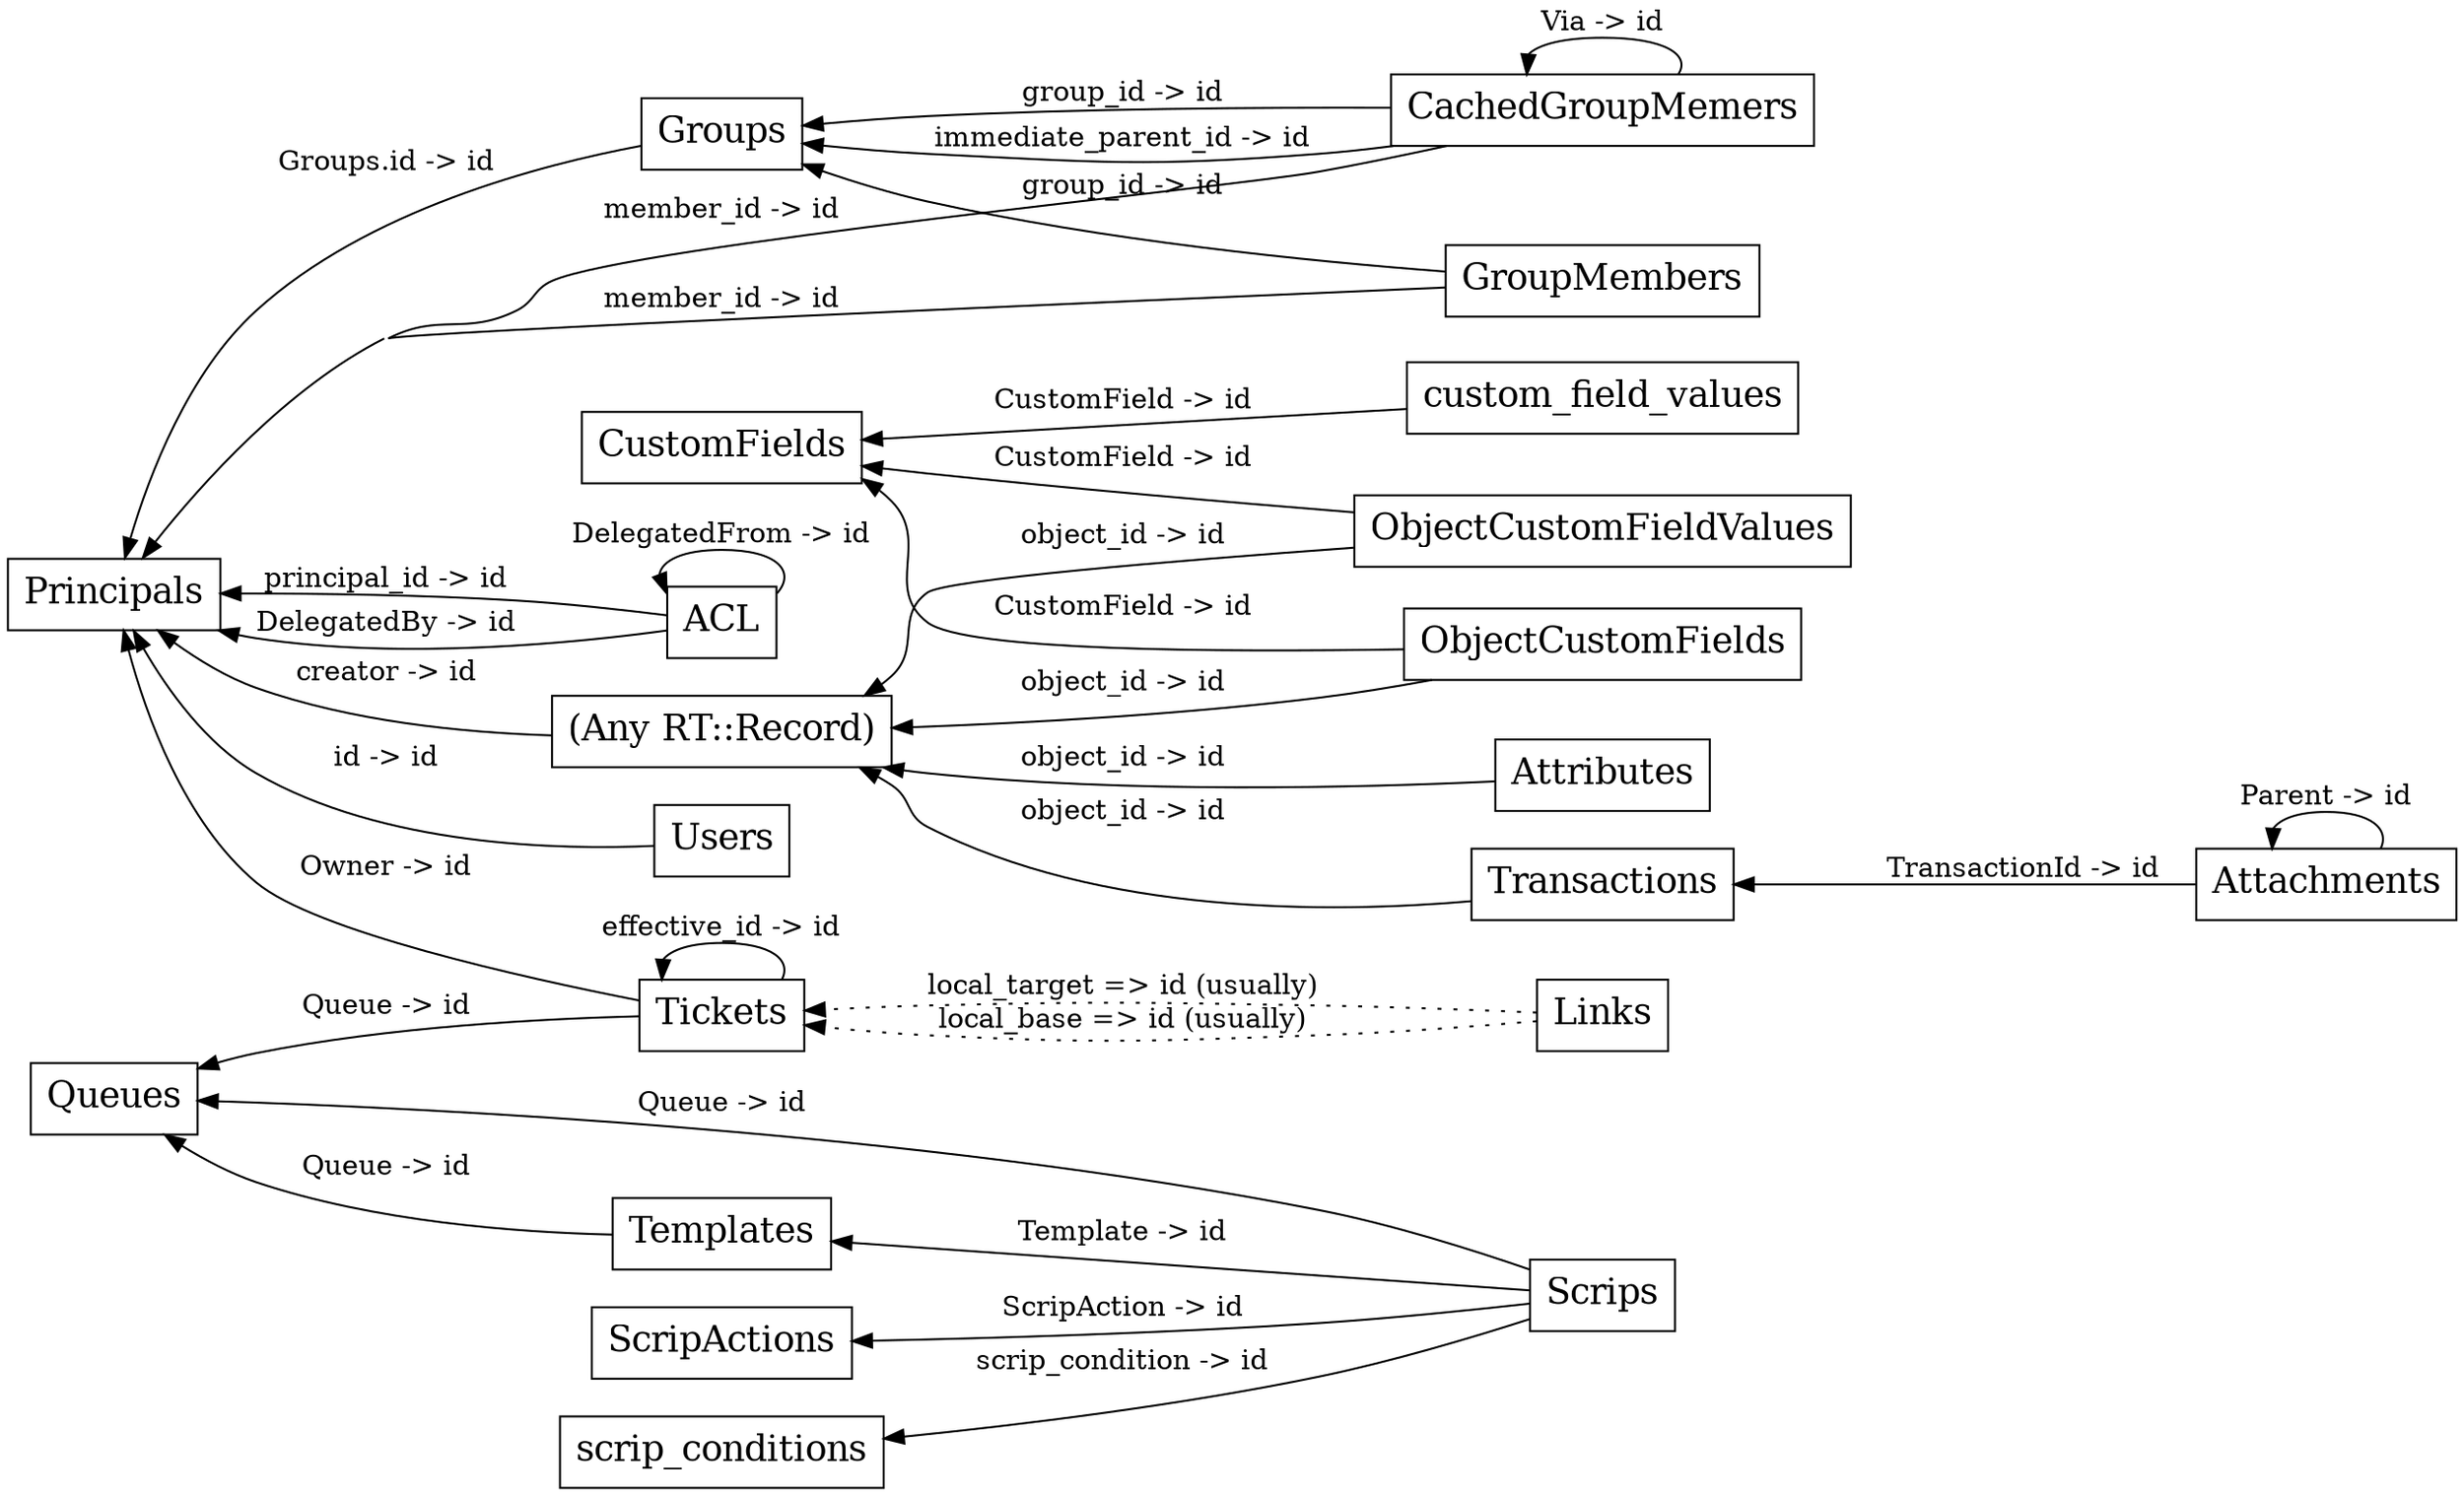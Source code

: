 digraph g {
graph [
rankdir = "RL",
 concentrate = true,
ratio = auto
];
node [
fontsize = "18",
shape = record, fontsize = 18
];
edge [
];

"Records" [shape = record, fontsize = 18, label = "(Any RT::Record)" ];
"Records" -> "Principals" [label = "creator -> id"];
"ACL" [shape = record, fontsize = 18, label = "<col0> \N " ];
"ACL" -> "Principals" [label="principal_id -> id"];
"ACL" -> "Principals" [label="DelegatedBy -> id"];
"ACL" -> "ACL" [label="DelegatedFrom -> id"];

"Attachments" [shape = record, fontsize = 18, label = "<col0> \N " ];
"Attachments" -> "Transactions" [label="TransactionId -> id"];
"Attachments" -> "Attachments" [label="Parent -> id"];

"CachedGroupMemers" [shape = record, fontsize = 18, label = "<col0> \N " ];
"CachedGroupMemers" -> "Groups" [label="group_id -> id", weight=2];
"CachedGroupMemers" -> "Principals" [label="member_id -> id"];
"CachedGroupMemers" -> "CachedGroupMemers" [label="Via -> id"];
"CachedGroupMemers" -> "Groups" [label="immediate_parent_id -> id"];

"CustomFields" [shape = record, fontsize = 18, label = "<col0> \N " ];

"custom_field_values" [shape = record, fontsize = 18, label = "<col0> \N " ];
"custom_field_values" -> "CustomFields" [label="CustomField -> id"];

"GroupMembers" [shape = record, fontsize = 18, label = "<col0> \N " ];
"GroupMembers" -> "Groups" [label="group_id -> id", weight=2];
"GroupMembers" -> "Principals" [label="member_id -> id", weight = 2];

"Groups" [shape = record, fontsize = 18, label = "<col0> \N " ];
"Groups" -> "Principals" [label="Groups.id -> id"];

"Links" [shape = record, fontsize = 18, label = "<col0> \N " ];
"Links" -> "Tickets" [label="local_base => id (usually)", style="dotted"];
"Links" -> "Tickets" [label="local_target => id (usually)", style="dotted"];

"Principals" [shape = record, fontsize = 18, label = "<col0> \N " ];

"Attributes" [shape = record, fontsize = 18, label = "<col0> \N " ];
"Attributes" -> "Records" [label="object_id -> id"];

"Queues" [shape = record, fontsize = 18, label = "<col0> \N " ];

"ScripActions" [shape = record, fontsize = 18, label = "<col0> \N " ];

"scrip_conditions" [shape = record, fontsize = 18, label = "<col0> \N " ];

"Scrips" [shape = record, fontsize = 18, label = "<col0> \N " ];
"Scrips" -> "scrip_conditions" [label="scrip_condition -> id"];
"Scrips" -> "ScripActions" [label="ScripAction -> id"];
"Scrips" -> "Templates" [label="Template -> id"];
"Scrips" -> "Queues" [label="Queue -> id"];

"Templates" [shape = record, fontsize = 18, label = "<col0> \N " ];
"Templates" -> "Queues" [label ="Queue -> id" ];

"ObjectCustomFields" [shape = record, fontsize = 18, label = "<col0> \N " ];
"ObjectCustomFields" -> "CustomFields" [label="CustomField -> id"];
"ObjectCustomFields" -> "Records" [label="object_id -> id"];

"ObjectCustomFieldValues" [shape = record, fontsize = 18, label = "<col0> \N " ];
"ObjectCustomFieldValues" -> "CustomFields" [label="CustomField -> id"];
"ObjectCustomFieldValues" -> "Records" [label="object_id -> id"];

"Tickets" [shape = record, fontsize = 18, label = "<col0> \N " ];
"Tickets" -> "Tickets" [label="effective_id -> id"];
"Tickets" -> "Principals" [label="Owner -> id"];
"Queues" -> "Tickets" [style="invis"];
"Tickets" -> "Queues" [label="Queue -> id"];

"Transactions" [shape = record, fontsize = 18, label = "<col0> \N " ];
"Transactions" -> "Records" [label="object_id -> id"];

"Users" [shape = record, fontsize = 18, label = "<col0> \N " ];

"Users" -> "Principals" [label="id -> id"];


}
